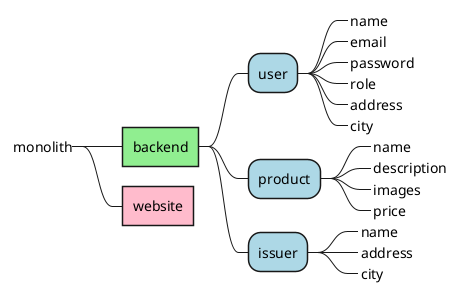 @startmindmap MonolithModelMindmap

<style>
mindmapDiagram {
    node {
        BackgroundColor white
    }
    :depth(1) {
      BackGroundColor lightgreen
      RoundCorner 0
    }
    :depth(2) {
      BackGroundColor lightblue
    }
}
</style>

+_ monolith
++ backend
+++ user
++++_ name
++++_ email
++++_ password
++++_ role
++++_ address
++++_ city
+++ product
++++_ name
++++_ description
++++_ images
++++_ price
+++ issuer
++++_ name
++++_ address
++++_ city

++[#FFBBCC] website

@endmindmap